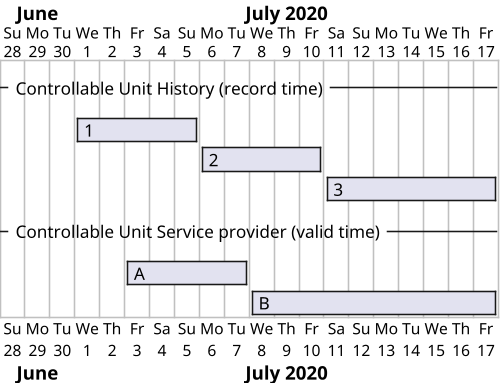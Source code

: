 @startgantt time_dependent_authorization
scale 500 width
Project starts 2020-06-28

-- Controllable Unit History (record time) --

[1] as [E1] starts 2020-07-01
[E1] ends 2020-07-05
[2] as [E2] starts 2020-07-06
[E2] ends 2020-07-10
[3] as [E3] starts 2020-07-11
[E3] ends 2020-07-17

-- Controllable Unit Service provider (valid time) --

[A] as [A] starts 2020-07-03
[A] ends 2020-07-07

[B] as [B] starts 2020-07-08
[B] ends 2020-07-17

@endgantt
